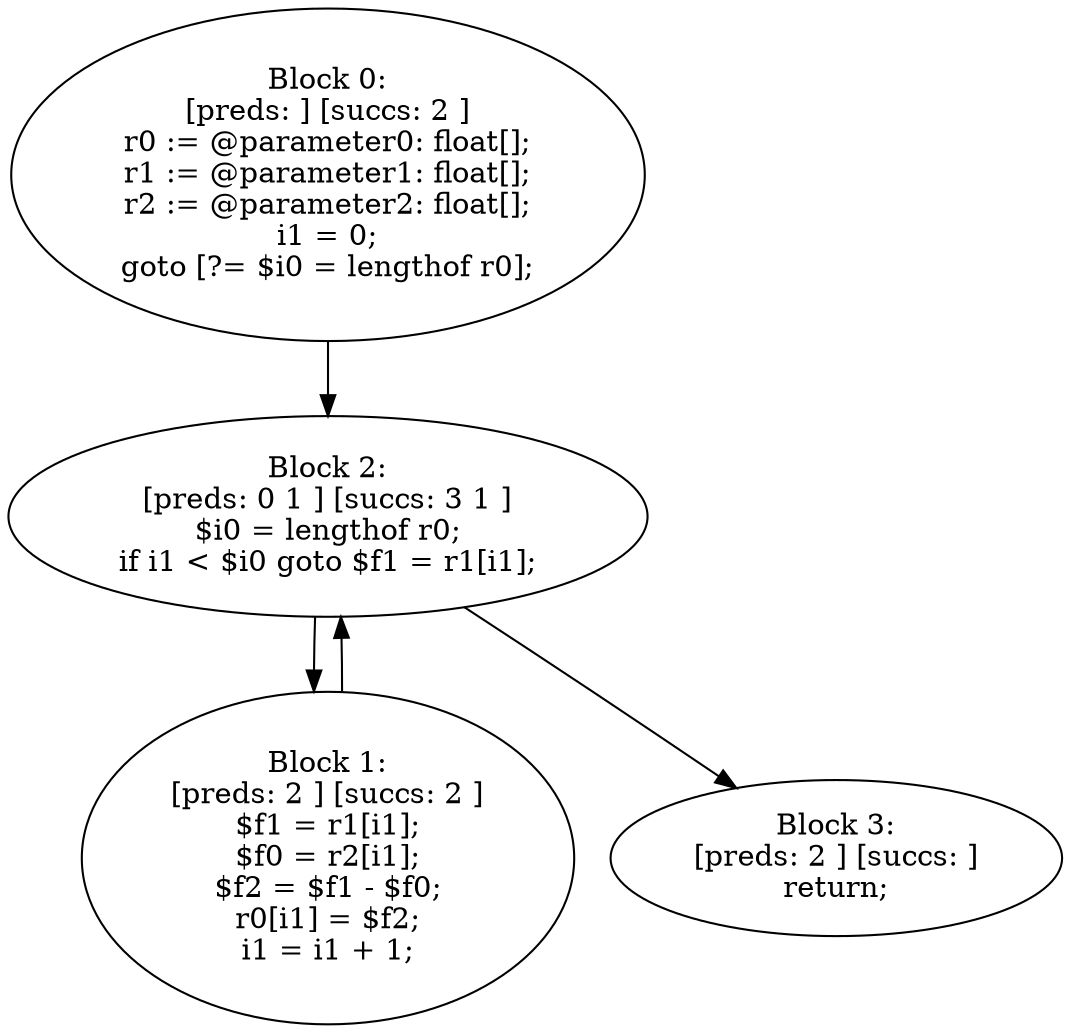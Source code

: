 digraph "unitGraph" {
    "Block 0:
[preds: ] [succs: 2 ]
r0 := @parameter0: float[];
r1 := @parameter1: float[];
r2 := @parameter2: float[];
i1 = 0;
goto [?= $i0 = lengthof r0];
"
    "Block 1:
[preds: 2 ] [succs: 2 ]
$f1 = r1[i1];
$f0 = r2[i1];
$f2 = $f1 - $f0;
r0[i1] = $f2;
i1 = i1 + 1;
"
    "Block 2:
[preds: 0 1 ] [succs: 3 1 ]
$i0 = lengthof r0;
if i1 < $i0 goto $f1 = r1[i1];
"
    "Block 3:
[preds: 2 ] [succs: ]
return;
"
    "Block 0:
[preds: ] [succs: 2 ]
r0 := @parameter0: float[];
r1 := @parameter1: float[];
r2 := @parameter2: float[];
i1 = 0;
goto [?= $i0 = lengthof r0];
"->"Block 2:
[preds: 0 1 ] [succs: 3 1 ]
$i0 = lengthof r0;
if i1 < $i0 goto $f1 = r1[i1];
";
    "Block 1:
[preds: 2 ] [succs: 2 ]
$f1 = r1[i1];
$f0 = r2[i1];
$f2 = $f1 - $f0;
r0[i1] = $f2;
i1 = i1 + 1;
"->"Block 2:
[preds: 0 1 ] [succs: 3 1 ]
$i0 = lengthof r0;
if i1 < $i0 goto $f1 = r1[i1];
";
    "Block 2:
[preds: 0 1 ] [succs: 3 1 ]
$i0 = lengthof r0;
if i1 < $i0 goto $f1 = r1[i1];
"->"Block 3:
[preds: 2 ] [succs: ]
return;
";
    "Block 2:
[preds: 0 1 ] [succs: 3 1 ]
$i0 = lengthof r0;
if i1 < $i0 goto $f1 = r1[i1];
"->"Block 1:
[preds: 2 ] [succs: 2 ]
$f1 = r1[i1];
$f0 = r2[i1];
$f2 = $f1 - $f0;
r0[i1] = $f2;
i1 = i1 + 1;
";
}
